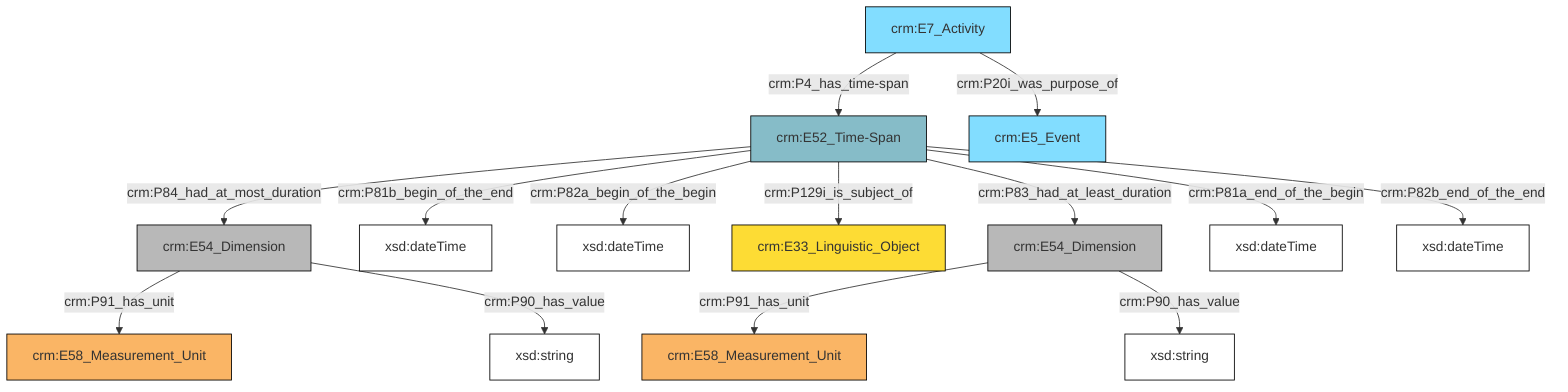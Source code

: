 flowchart TD
classDef Literal fill:#ffffff,stroke:#000000,color:;
classDef Literal_URI fill:#ffffff,stroke:#000000,color:;
classDef crm_E1_CRM_Entity fill:#ffffff,stroke:#000000,color:;
classDef crm_E1_CRM_Entity_URI fill:#ffffff,stroke:#000000,color:;
classDef crm_E2_Temporal_Entity fill:#82ddff,stroke:#000000,color:;
classDef crm_E2_Temporal_Entity_URI fill:#d2effa,stroke:#000000,color:;
classDef crm_E55_Type fill:#fab565,stroke:#000000,color:;
classDef crm_E55_Type_URI fill:#fde7ce,stroke:#000000,color:;
classDef crm_E52_Time-Span fill:#86bcc8,stroke:#000000,color:;
classDef crm_E52_Time-Span_URI fill:#dcebef,stroke:#000000,color:;
classDef crm_E41_Appellation fill:#fef3ba,stroke:#000000,color:;
classDef crm_E41_Appellation_URI fill:#fffae6,stroke:#000000,color:;
classDef crm_E53_Place fill:#94cc7d,stroke:#000000,color:;
classDef crm_E53_Place_URI fill:#e1f1da,stroke:#000000,color:;
classDef crm_E77_Persistent_Item fill:#ffffff,stroke:#000000,color:;
classDef crm_E77_Persistent_Item_URI fill:#ffffff,stroke:#000000,color:;
classDef crm_E28_Conceptual_Object fill:#fddc34,stroke:#000000,color:;
classDef crm_E28_Conceptual_Object_URI fill:#fef6cd,stroke:#000000,color:;
classDef crm_E18_Physical_Thing fill:#c78e66,stroke:#000000,color:;
classDef crm_E18_Physical_Thing_URI fill:#e3c8b5,stroke:#000000,color:;
classDef crm_E39_Actor fill:#ffbdca,stroke:#000000,color:;
classDef crm_E39_Actor_URI fill:#ffe6eb,stroke:#000000,color:;
classDef crm_E54_Dimension fill:#b8b8b8,stroke:#000000,color:;
classDef crm_E54_Dimension_URI fill:#f2f2f2,stroke:#000000,color:;
classDef crm_E92_Spacetime_Volume fill:#cc80ff,stroke:#000000,color:;
classDef crm_E92_Spacetime_Volume_URI fill:#ebccff,stroke:#000000,color:;
classDef crm_E59_Primitive_Value fill:#f0f0f0,stroke:#000000,color:;
classDef crm_E59_Primitive_Value_URI fill:#f2f2f2,stroke:#000000,color:;
classDef crm_PC0_Typed_CRM_Property fill:#ffffff,stroke:#000000,color:;
classDef crm_PC0_Typed_CRM_Property_URI fill:#ffffff,stroke:#000000,color:;
classDef Multi fill:#cccccc,stroke:#000000,color:;
classDef Multi_URI fill:#cccccc,stroke:#000000,color:;
0["crm:E54_Dimension"]:::crm_E54_Dimension -->|crm:P91_has_unit| 1["crm:E58_Measurement_Unit"]:::crm_E55_Type
2["crm:E52_Time-Span"]:::crm_E52_Time-Span -->|crm:P81b_begin_of_the_end| 3["xsd:dateTime"]:::Literal
2["crm:E52_Time-Span"]:::crm_E52_Time-Span -->|crm:P82a_begin_of_the_begin| 4["xsd:dateTime"]:::Literal
2["crm:E52_Time-Span"]:::crm_E52_Time-Span -->|crm:P129i_is_subject_of| 6["crm:E33_Linguistic_Object"]:::crm_E28_Conceptual_Object
11["crm:E7_Activity"]:::crm_E2_Temporal_Entity -->|crm:P4_has_time-span| 2["crm:E52_Time-Span"]:::crm_E52_Time-Span
11["crm:E7_Activity"]:::crm_E2_Temporal_Entity -->|crm:P20i_was_purpose_of| 7["crm:E5_Event"]:::crm_E2_Temporal_Entity
2["crm:E52_Time-Span"]:::crm_E52_Time-Span -->|crm:P84_had_at_most_duration| 0["crm:E54_Dimension"]:::crm_E54_Dimension
9["crm:E54_Dimension"]:::crm_E54_Dimension -->|crm:P91_has_unit| 13["crm:E58_Measurement_Unit"]:::crm_E55_Type
2["crm:E52_Time-Span"]:::crm_E52_Time-Span -->|crm:P83_had_at_least_duration| 9["crm:E54_Dimension"]:::crm_E54_Dimension
9["crm:E54_Dimension"]:::crm_E54_Dimension -->|crm:P90_has_value| 16["xsd:string"]:::Literal
2["crm:E52_Time-Span"]:::crm_E52_Time-Span -->|crm:P81a_end_of_the_begin| 17["xsd:dateTime"]:::Literal
2["crm:E52_Time-Span"]:::crm_E52_Time-Span -->|crm:P82b_end_of_the_end| 18["xsd:dateTime"]:::Literal
0["crm:E54_Dimension"]:::crm_E54_Dimension -->|crm:P90_has_value| 19["xsd:string"]:::Literal